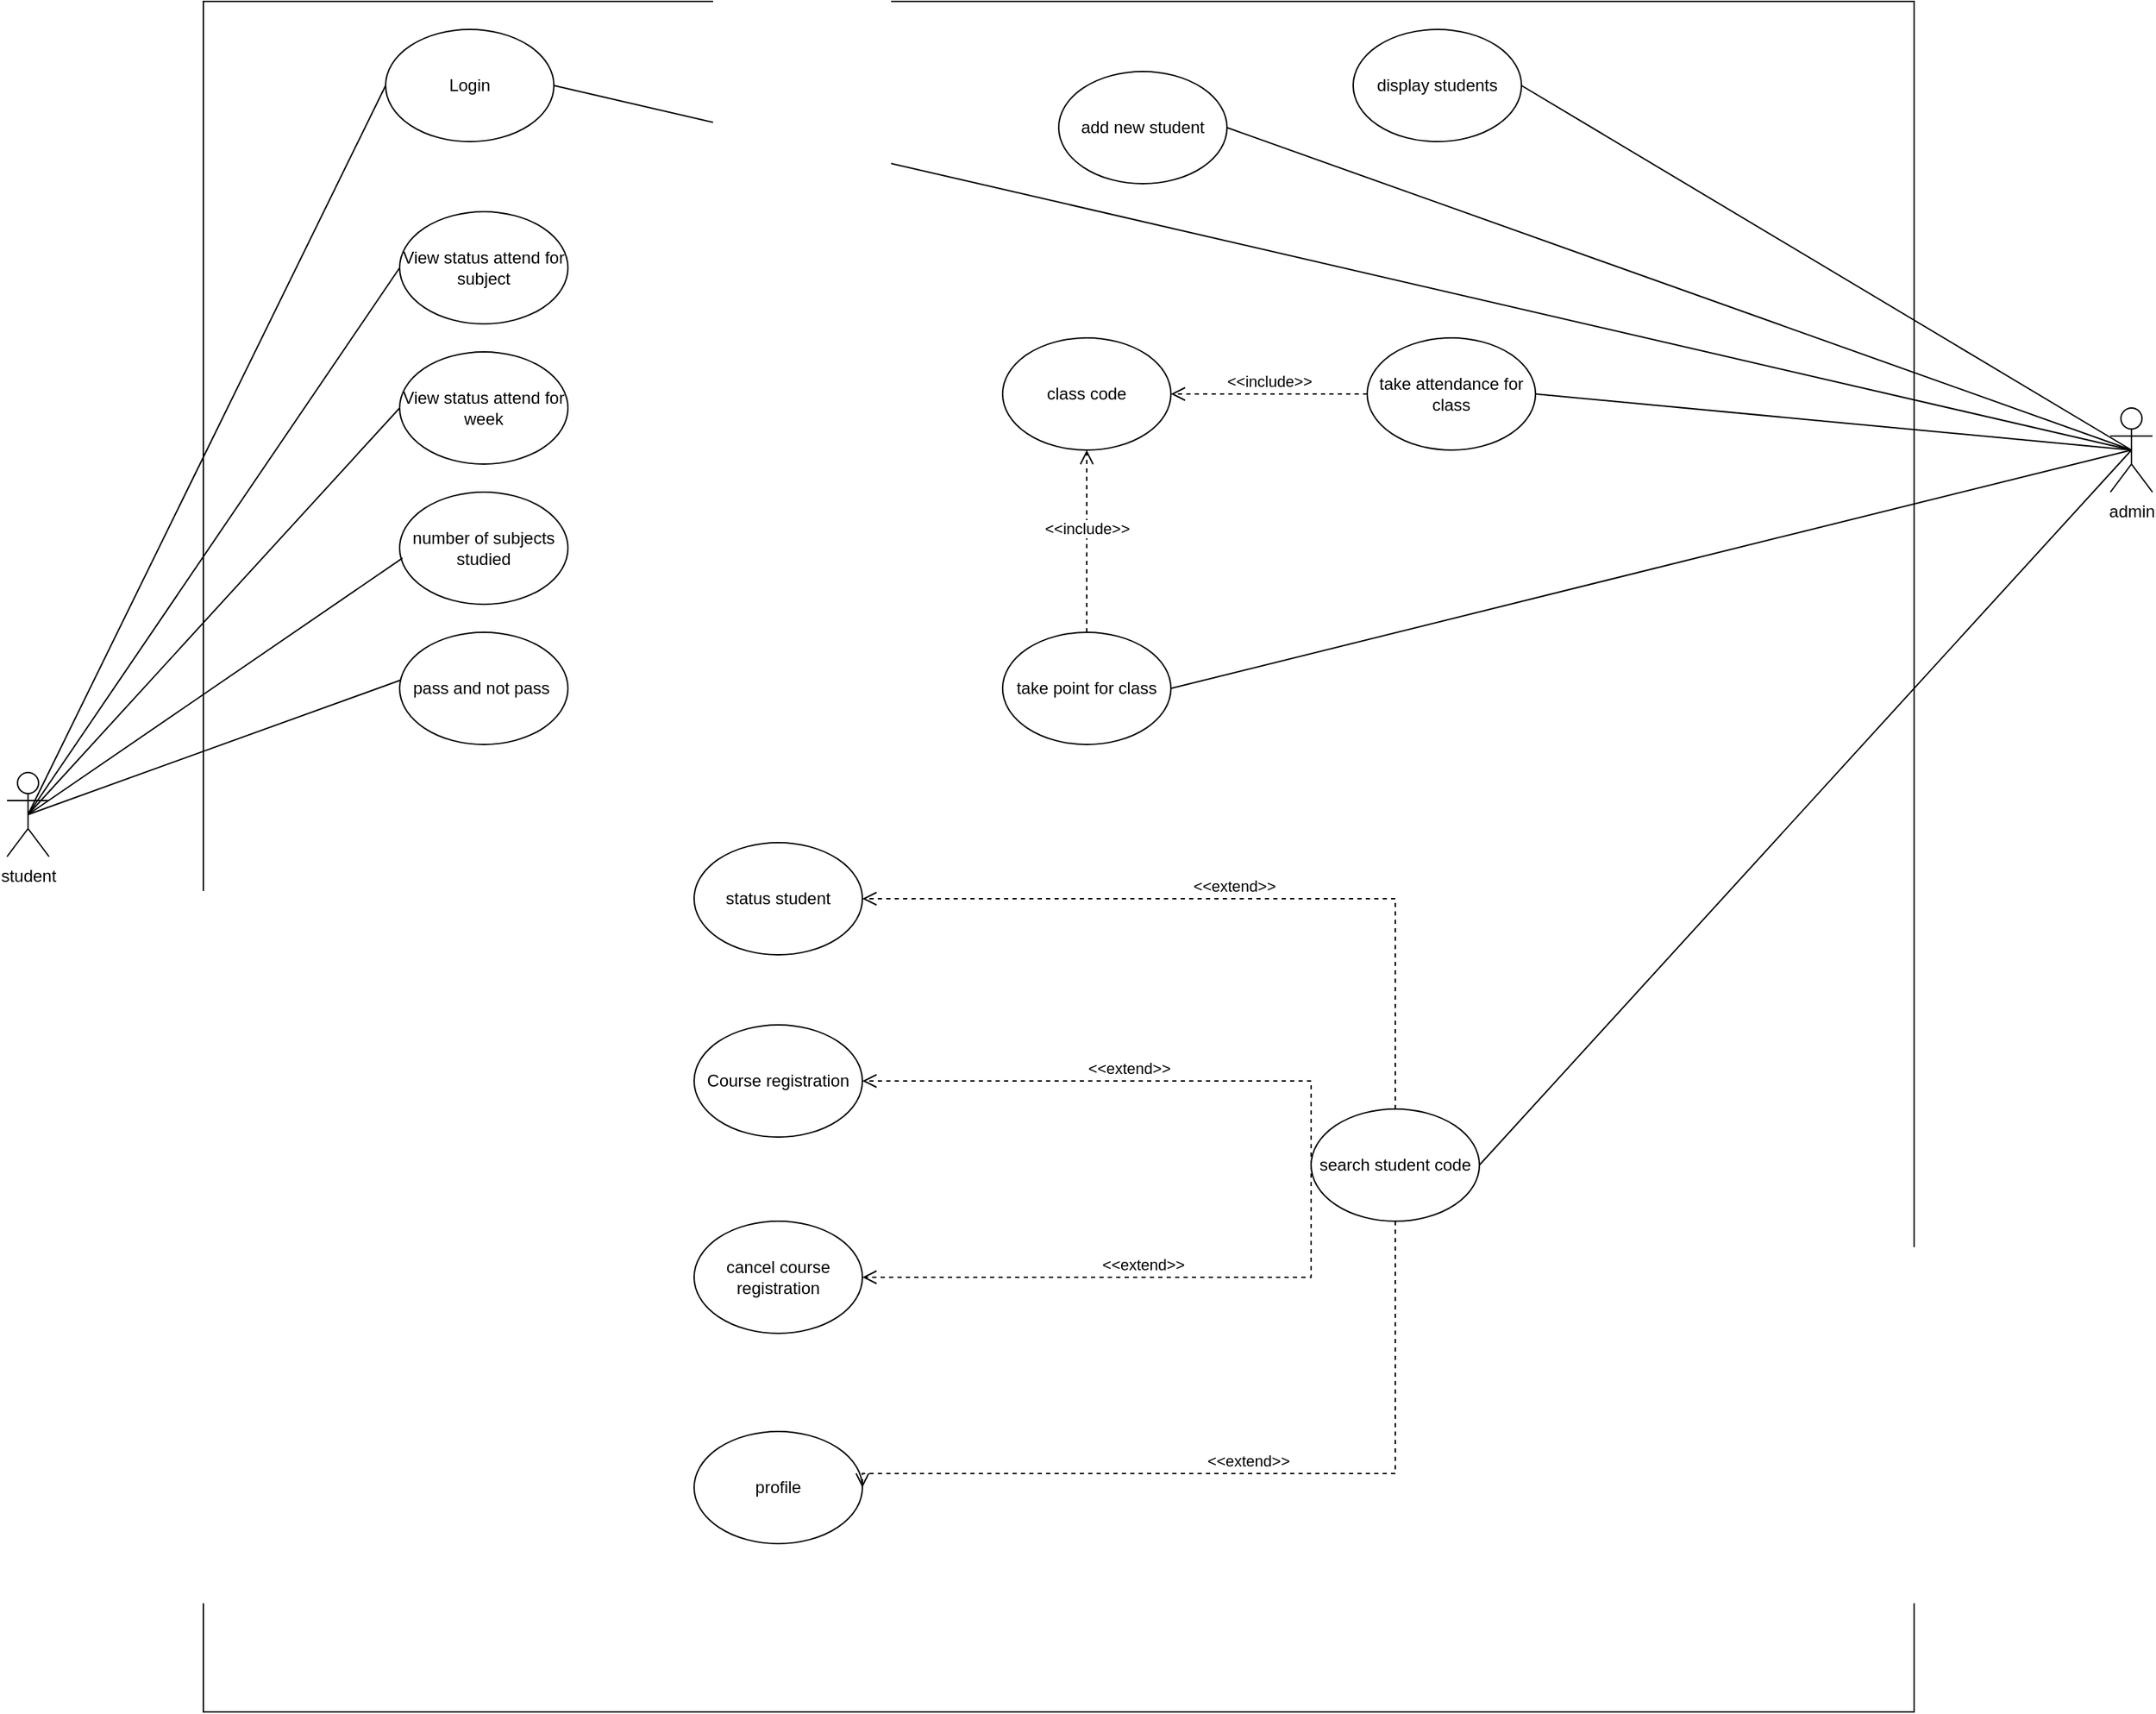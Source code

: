 <mxfile version="21.6.6" type="google">
  <diagram name="Page-1" id="8nf4c9BdcQKVejASHvOy">
    <mxGraphModel grid="1" page="1" gridSize="10" guides="1" tooltips="1" connect="1" arrows="1" fold="1" pageScale="1" pageWidth="850" pageHeight="1100" math="0" shadow="0">
      <root>
        <mxCell id="0" />
        <mxCell id="1" parent="0" />
        <mxCell id="zQNQmvBrmhgzhoAYZVcI-1" value="" style="whiteSpace=wrap;html=1;aspect=fixed;" vertex="1" parent="1">
          <mxGeometry x="160" y="120" width="1220" height="1220" as="geometry" />
        </mxCell>
        <mxCell id="zQNQmvBrmhgzhoAYZVcI-5" value="student" style="shape=umlActor;verticalLabelPosition=bottom;verticalAlign=top;html=1;outlineConnect=0;" vertex="1" parent="1">
          <mxGeometry x="20" y="670" width="30" height="60" as="geometry" />
        </mxCell>
        <mxCell id="zQNQmvBrmhgzhoAYZVcI-7" value="Login&lt;br&gt;" style="ellipse;whiteSpace=wrap;html=1;" vertex="1" parent="1">
          <mxGeometry x="290" y="140" width="120" height="80" as="geometry" />
        </mxCell>
        <mxCell id="e2SEGfPM1vQEZqHps7hW-2" value="admin" style="shape=umlActor;verticalLabelPosition=bottom;verticalAlign=top;html=1;outlineConnect=0;" vertex="1" parent="1">
          <mxGeometry x="1520" y="410" width="30" height="60" as="geometry" />
        </mxCell>
        <mxCell id="e2SEGfPM1vQEZqHps7hW-5" value="" style="endArrow=none;html=1;rounded=0;entryX=0;entryY=0.5;entryDx=0;entryDy=0;exitX=0.5;exitY=0.5;exitDx=0;exitDy=0;exitPerimeter=0;" edge="1" parent="1" source="zQNQmvBrmhgzhoAYZVcI-5" target="zQNQmvBrmhgzhoAYZVcI-7">
          <mxGeometry width="50" height="50" relative="1" as="geometry">
            <mxPoint x="60" y="340" as="sourcePoint" />
            <mxPoint x="150" y="250" as="targetPoint" />
          </mxGeometry>
        </mxCell>
        <mxCell id="e2SEGfPM1vQEZqHps7hW-6" value="" style="endArrow=none;html=1;rounded=0;exitX=1;exitY=0.5;exitDx=0;exitDy=0;entryX=0.5;entryY=0.5;entryDx=0;entryDy=0;entryPerimeter=0;" edge="1" parent="1" source="zQNQmvBrmhgzhoAYZVcI-7" target="e2SEGfPM1vQEZqHps7hW-2">
          <mxGeometry width="50" height="50" relative="1" as="geometry">
            <mxPoint x="680" y="310" as="sourcePoint" />
            <mxPoint x="730" y="260" as="targetPoint" />
          </mxGeometry>
        </mxCell>
        <mxCell id="e2SEGfPM1vQEZqHps7hW-7" value="View status attend for subject" style="ellipse;whiteSpace=wrap;html=1;" vertex="1" parent="1">
          <mxGeometry x="300" y="270" width="120" height="80" as="geometry" />
        </mxCell>
        <mxCell id="e2SEGfPM1vQEZqHps7hW-9" value="View status attend for week" style="ellipse;whiteSpace=wrap;html=1;" vertex="1" parent="1">
          <mxGeometry x="300" y="370" width="120" height="80" as="geometry" />
        </mxCell>
        <mxCell id="e2SEGfPM1vQEZqHps7hW-11" value="Course registration" style="ellipse;whiteSpace=wrap;html=1;" vertex="1" parent="1">
          <mxGeometry x="510" y="850" width="120" height="80" as="geometry" />
        </mxCell>
        <mxCell id="e2SEGfPM1vQEZqHps7hW-12" value="cancel course registration" style="ellipse;whiteSpace=wrap;html=1;" vertex="1" parent="1">
          <mxGeometry x="510" y="990" width="120" height="80" as="geometry" />
        </mxCell>
        <mxCell id="e2SEGfPM1vQEZqHps7hW-13" value="number of subjects studied" style="ellipse;whiteSpace=wrap;html=1;" vertex="1" parent="1">
          <mxGeometry x="300" y="470" width="120" height="80" as="geometry" />
        </mxCell>
        <mxCell id="e2SEGfPM1vQEZqHps7hW-15" value="" style="endArrow=none;html=1;rounded=0;entryX=0;entryY=0.5;entryDx=0;entryDy=0;exitX=0.5;exitY=0.5;exitDx=0;exitDy=0;exitPerimeter=0;" edge="1" parent="1" source="zQNQmvBrmhgzhoAYZVcI-5" target="e2SEGfPM1vQEZqHps7hW-9">
          <mxGeometry width="50" height="50" relative="1" as="geometry">
            <mxPoint x="60" y="340" as="sourcePoint" />
            <mxPoint x="160" y="310" as="targetPoint" />
          </mxGeometry>
        </mxCell>
        <mxCell id="e2SEGfPM1vQEZqHps7hW-17" value="" style="endArrow=none;html=1;rounded=0;exitX=0.5;exitY=0.5;exitDx=0;exitDy=0;exitPerimeter=0;entryX=0;entryY=0.5;entryDx=0;entryDy=0;" edge="1" parent="1" source="zQNQmvBrmhgzhoAYZVcI-5" target="e2SEGfPM1vQEZqHps7hW-7">
          <mxGeometry width="50" height="50" relative="1" as="geometry">
            <mxPoint x="400" y="530" as="sourcePoint" />
            <mxPoint x="450" y="480" as="targetPoint" />
          </mxGeometry>
        </mxCell>
        <mxCell id="e2SEGfPM1vQEZqHps7hW-18" value="" style="endArrow=none;html=1;rounded=0;entryX=0.008;entryY=0.425;entryDx=0;entryDy=0;entryPerimeter=0;exitX=0.5;exitY=0.5;exitDx=0;exitDy=0;exitPerimeter=0;" edge="1" parent="1" source="zQNQmvBrmhgzhoAYZVcI-5">
          <mxGeometry width="50" height="50" relative="1" as="geometry">
            <mxPoint x="80" y="320" as="sourcePoint" />
            <mxPoint x="300.96" y="604" as="targetPoint" />
          </mxGeometry>
        </mxCell>
        <mxCell id="e2SEGfPM1vQEZqHps7hW-20" value="" style="endArrow=none;html=1;rounded=0;exitX=0.5;exitY=0.5;exitDx=0;exitDy=0;exitPerimeter=0;entryX=0.017;entryY=0.588;entryDx=0;entryDy=0;entryPerimeter=0;" edge="1" parent="1" source="zQNQmvBrmhgzhoAYZVcI-5" target="e2SEGfPM1vQEZqHps7hW-13">
          <mxGeometry width="50" height="50" relative="1" as="geometry">
            <mxPoint x="400" y="550" as="sourcePoint" />
            <mxPoint x="450" y="500" as="targetPoint" />
          </mxGeometry>
        </mxCell>
        <mxCell id="e2SEGfPM1vQEZqHps7hW-21" value="take attendance for class" style="ellipse;whiteSpace=wrap;html=1;" vertex="1" parent="1">
          <mxGeometry x="990" y="360" width="120" height="80" as="geometry" />
        </mxCell>
        <mxCell id="e2SEGfPM1vQEZqHps7hW-22" value="profile" style="ellipse;whiteSpace=wrap;html=1;" vertex="1" parent="1">
          <mxGeometry x="510" y="1140" width="120" height="80" as="geometry" />
        </mxCell>
        <mxCell id="e2SEGfPM1vQEZqHps7hW-23" value="pass and not pass&amp;nbsp;" style="ellipse;whiteSpace=wrap;html=1;" vertex="1" parent="1">
          <mxGeometry x="300" y="570" width="120" height="80" as="geometry" />
        </mxCell>
        <mxCell id="e2SEGfPM1vQEZqHps7hW-25" value="take point for class" style="ellipse;whiteSpace=wrap;html=1;" vertex="1" parent="1">
          <mxGeometry x="730" y="570" width="120" height="80" as="geometry" />
        </mxCell>
        <mxCell id="e2SEGfPM1vQEZqHps7hW-26" value="status student" style="ellipse;whiteSpace=wrap;html=1;" vertex="1" parent="1">
          <mxGeometry x="510" y="720" width="120" height="80" as="geometry" />
        </mxCell>
        <mxCell id="e2SEGfPM1vQEZqHps7hW-28" value="" style="endArrow=none;html=1;rounded=0;entryX=0.5;entryY=0.5;entryDx=0;entryDy=0;entryPerimeter=0;exitX=1;exitY=0.5;exitDx=0;exitDy=0;" edge="1" parent="1" source="e2SEGfPM1vQEZqHps7hW-21" target="e2SEGfPM1vQEZqHps7hW-2">
          <mxGeometry width="50" height="50" relative="1" as="geometry">
            <mxPoint x="950" y="480" as="sourcePoint" />
            <mxPoint x="1000" y="430" as="targetPoint" />
          </mxGeometry>
        </mxCell>
        <mxCell id="e2SEGfPM1vQEZqHps7hW-30" value="add new student" style="ellipse;whiteSpace=wrap;html=1;" vertex="1" parent="1">
          <mxGeometry x="770" y="170" width="120" height="80" as="geometry" />
        </mxCell>
        <mxCell id="e2SEGfPM1vQEZqHps7hW-31" value="" style="endArrow=none;html=1;rounded=0;exitX=1;exitY=0.5;exitDx=0;exitDy=0;entryX=0.5;entryY=0.5;entryDx=0;entryDy=0;entryPerimeter=0;" edge="1" parent="1" source="e2SEGfPM1vQEZqHps7hW-30" target="e2SEGfPM1vQEZqHps7hW-2">
          <mxGeometry width="50" height="50" relative="1" as="geometry">
            <mxPoint x="920" y="270" as="sourcePoint" />
            <mxPoint x="970" y="220" as="targetPoint" />
          </mxGeometry>
        </mxCell>
        <mxCell id="e2SEGfPM1vQEZqHps7hW-32" value="" style="endArrow=none;html=1;rounded=0;entryX=1;entryY=0.5;entryDx=0;entryDy=0;exitX=0.5;exitY=0.5;exitDx=0;exitDy=0;exitPerimeter=0;" edge="1" parent="1" source="e2SEGfPM1vQEZqHps7hW-2" target="e2SEGfPM1vQEZqHps7hW-25">
          <mxGeometry width="50" height="50" relative="1" as="geometry">
            <mxPoint x="1030" y="489.996" as="sourcePoint" />
            <mxPoint x="960" y="506.15" as="targetPoint" />
          </mxGeometry>
        </mxCell>
        <mxCell id="e2SEGfPM1vQEZqHps7hW-41" value="class code" style="ellipse;whiteSpace=wrap;html=1;" vertex="1" parent="1">
          <mxGeometry x="730" y="360" width="120" height="80" as="geometry" />
        </mxCell>
        <mxCell id="e2SEGfPM1vQEZqHps7hW-42" value="&amp;lt;&amp;lt;include&amp;gt;&amp;gt;" style="html=1;verticalAlign=bottom;endArrow=open;dashed=1;endSize=8;edgeStyle=elbowEdgeStyle;elbow=vertical;curved=0;rounded=0;exitX=0;exitY=0.5;exitDx=0;exitDy=0;entryX=1;entryY=0.5;entryDx=0;entryDy=0;" edge="1" parent="1" source="e2SEGfPM1vQEZqHps7hW-21" target="e2SEGfPM1vQEZqHps7hW-41">
          <mxGeometry relative="1" as="geometry">
            <mxPoint x="950" y="390" as="sourcePoint" />
            <mxPoint x="870" y="390" as="targetPoint" />
          </mxGeometry>
        </mxCell>
        <mxCell id="e2SEGfPM1vQEZqHps7hW-47" value="&amp;lt;&amp;lt;include&amp;gt;&amp;gt;" style="html=1;verticalAlign=bottom;endArrow=open;dashed=1;endSize=8;edgeStyle=elbowEdgeStyle;elbow=vertical;curved=0;rounded=0;exitX=0.5;exitY=0;exitDx=0;exitDy=0;entryX=0.5;entryY=1;entryDx=0;entryDy=0;" edge="1" parent="1" source="e2SEGfPM1vQEZqHps7hW-25" target="e2SEGfPM1vQEZqHps7hW-41">
          <mxGeometry relative="1" as="geometry">
            <mxPoint x="850" y="490" as="sourcePoint" />
            <mxPoint x="770" y="490" as="targetPoint" />
          </mxGeometry>
        </mxCell>
        <mxCell id="e2SEGfPM1vQEZqHps7hW-48" value="display students" style="ellipse;whiteSpace=wrap;html=1;" vertex="1" parent="1">
          <mxGeometry x="980" y="140" width="120" height="80" as="geometry" />
        </mxCell>
        <mxCell id="e2SEGfPM1vQEZqHps7hW-49" value="" style="endArrow=none;html=1;rounded=0;exitX=1;exitY=0.5;exitDx=0;exitDy=0;entryX=0.5;entryY=0.5;entryDx=0;entryDy=0;entryPerimeter=0;" edge="1" parent="1" source="e2SEGfPM1vQEZqHps7hW-48" target="e2SEGfPM1vQEZqHps7hW-2">
          <mxGeometry width="50" height="50" relative="1" as="geometry">
            <mxPoint x="1170" y="250" as="sourcePoint" />
            <mxPoint x="1220" y="200" as="targetPoint" />
          </mxGeometry>
        </mxCell>
        <mxCell id="e2SEGfPM1vQEZqHps7hW-53" value="search student code" style="ellipse;whiteSpace=wrap;html=1;" vertex="1" parent="1">
          <mxGeometry x="950" y="910" width="120" height="80" as="geometry" />
        </mxCell>
        <mxCell id="e2SEGfPM1vQEZqHps7hW-54" value="" style="endArrow=none;html=1;rounded=0;entryX=0.5;entryY=0.5;entryDx=0;entryDy=0;entryPerimeter=0;exitX=1;exitY=0.5;exitDx=0;exitDy=0;" edge="1" parent="1" source="e2SEGfPM1vQEZqHps7hW-53" target="e2SEGfPM1vQEZqHps7hW-2">
          <mxGeometry width="50" height="50" relative="1" as="geometry">
            <mxPoint x="1430" y="760" as="sourcePoint" />
            <mxPoint x="1480" y="710" as="targetPoint" />
          </mxGeometry>
        </mxCell>
        <mxCell id="e2SEGfPM1vQEZqHps7hW-56" value="&amp;lt;&amp;lt;extend&amp;gt;&amp;gt;" style="html=1;verticalAlign=bottom;endArrow=open;dashed=1;endSize=8;edgeStyle=elbowEdgeStyle;elbow=vertical;curved=0;rounded=0;exitX=0.5;exitY=0;exitDx=0;exitDy=0;entryX=1;entryY=0.5;entryDx=0;entryDy=0;" edge="1" parent="1" source="e2SEGfPM1vQEZqHps7hW-53" target="e2SEGfPM1vQEZqHps7hW-26">
          <mxGeometry relative="1" as="geometry">
            <mxPoint x="850" y="820" as="sourcePoint" />
            <mxPoint x="770" y="820" as="targetPoint" />
            <Array as="points">
              <mxPoint x="970" y="760" />
            </Array>
          </mxGeometry>
        </mxCell>
        <mxCell id="e2SEGfPM1vQEZqHps7hW-57" value="&amp;lt;&amp;lt;extend&amp;gt;&amp;gt;" style="html=1;verticalAlign=bottom;endArrow=open;dashed=1;endSize=8;edgeStyle=elbowEdgeStyle;elbow=vertical;curved=0;rounded=0;exitX=0;exitY=0.5;exitDx=0;exitDy=0;entryX=1;entryY=0.5;entryDx=0;entryDy=0;" edge="1" parent="1" source="e2SEGfPM1vQEZqHps7hW-53" target="e2SEGfPM1vQEZqHps7hW-11">
          <mxGeometry relative="1" as="geometry">
            <mxPoint x="950" y="960" as="sourcePoint" />
            <mxPoint x="870" y="960" as="targetPoint" />
            <Array as="points">
              <mxPoint x="670" y="890" />
            </Array>
          </mxGeometry>
        </mxCell>
        <mxCell id="e2SEGfPM1vQEZqHps7hW-58" value="&amp;lt;&amp;lt;extend&amp;gt;&amp;gt;" style="html=1;verticalAlign=bottom;endArrow=open;dashed=1;endSize=8;edgeStyle=elbowEdgeStyle;elbow=vertical;curved=0;rounded=0;exitX=0;exitY=0.5;exitDx=0;exitDy=0;entryX=1;entryY=0.5;entryDx=0;entryDy=0;" edge="1" parent="1" source="e2SEGfPM1vQEZqHps7hW-53" target="e2SEGfPM1vQEZqHps7hW-12">
          <mxGeometry relative="1" as="geometry">
            <mxPoint x="860" y="1030" as="sourcePoint" />
            <mxPoint x="780" y="1030" as="targetPoint" />
            <Array as="points">
              <mxPoint x="840" y="1030" />
            </Array>
          </mxGeometry>
        </mxCell>
        <mxCell id="e2SEGfPM1vQEZqHps7hW-59" value="&amp;lt;&amp;lt;extend&amp;gt;&amp;gt;" style="html=1;verticalAlign=bottom;endArrow=open;dashed=1;endSize=8;edgeStyle=elbowEdgeStyle;elbow=vertical;curved=0;rounded=0;exitX=0.5;exitY=1;exitDx=0;exitDy=0;entryX=1;entryY=0.5;entryDx=0;entryDy=0;" edge="1" parent="1" source="e2SEGfPM1vQEZqHps7hW-53" target="e2SEGfPM1vQEZqHps7hW-22">
          <mxGeometry relative="1" as="geometry">
            <mxPoint x="840" y="1140" as="sourcePoint" />
            <mxPoint x="760" y="1140" as="targetPoint" />
            <Array as="points">
              <mxPoint x="840" y="1170" />
            </Array>
          </mxGeometry>
        </mxCell>
      </root>
    </mxGraphModel>
  </diagram>
</mxfile>
